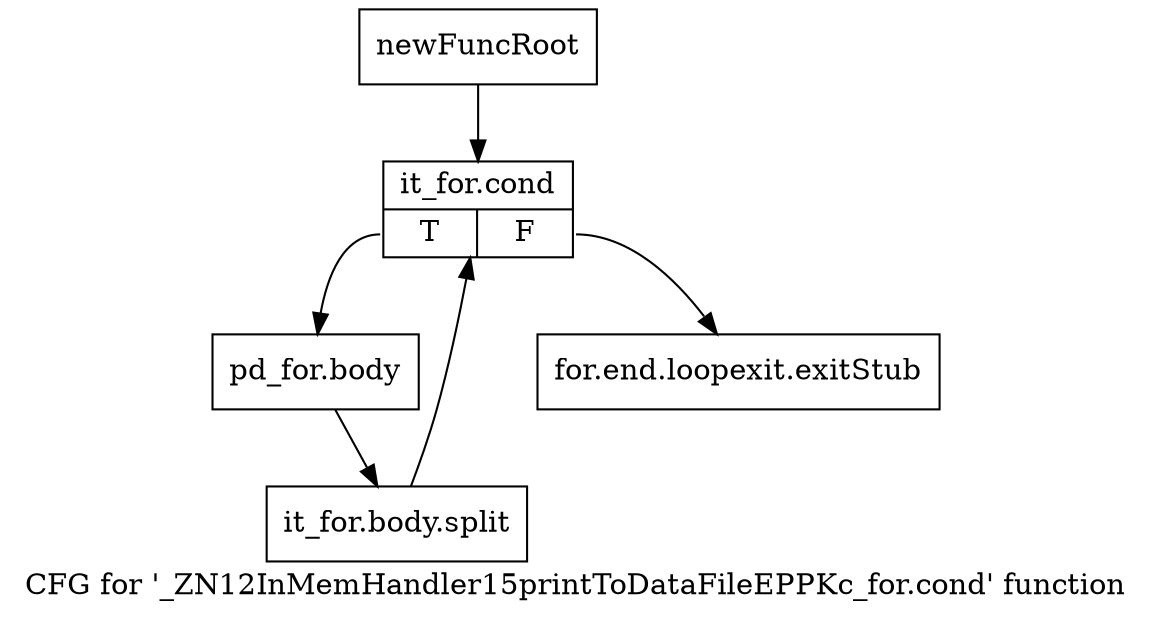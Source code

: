 digraph "CFG for '_ZN12InMemHandler15printToDataFileEPPKc_for.cond' function" {
	label="CFG for '_ZN12InMemHandler15printToDataFileEPPKc_for.cond' function";

	Node0x9d91cb0 [shape=record,label="{newFuncRoot}"];
	Node0x9d91cb0 -> Node0x9d91d50;
	Node0x9d91d00 [shape=record,label="{for.end.loopexit.exitStub}"];
	Node0x9d91d50 [shape=record,label="{it_for.cond|{<s0>T|<s1>F}}"];
	Node0x9d91d50:s0 -> Node0x9d91da0;
	Node0x9d91d50:s1 -> Node0x9d91d00;
	Node0x9d91da0 [shape=record,label="{pd_for.body}"];
	Node0x9d91da0 -> Node0xd0178d0;
	Node0xd0178d0 [shape=record,label="{it_for.body.split}"];
	Node0xd0178d0 -> Node0x9d91d50;
}
